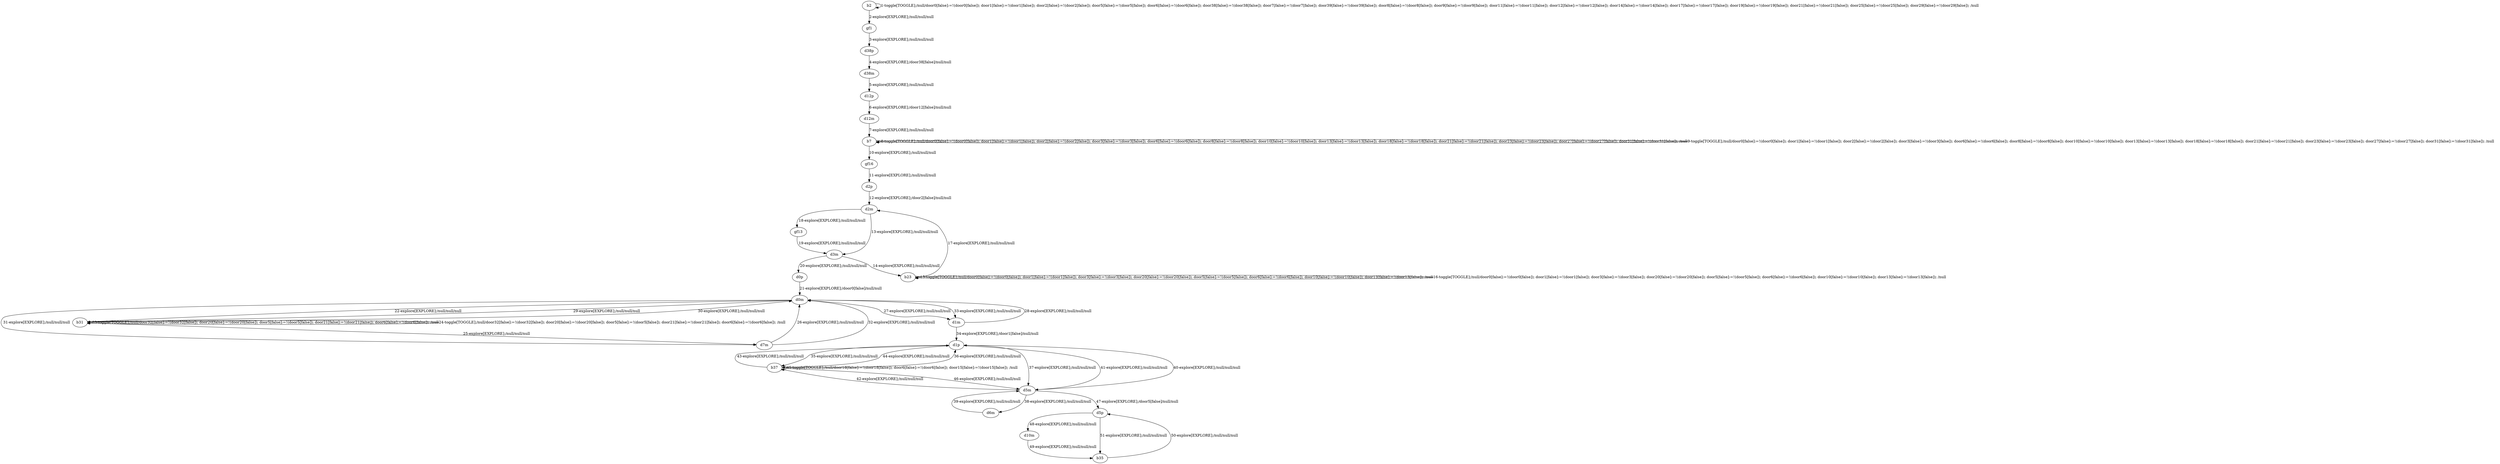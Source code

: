 # Total number of goals covered by this test: 2
# d5p --> b35
# b35 --> d5p

digraph g {
"b2" -> "b2" [label = "1-toggle[TOGGLE];/null/door0[false]:=!(door0[false]); door1[false]:=!(door1[false]); door2[false]:=!(door2[false]); door5[false]:=!(door5[false]); door6[false]:=!(door6[false]); door38[false]:=!(door38[false]); door7[false]:=!(door7[false]); door39[false]:=!(door39[false]); door8[false]:=!(door8[false]); door9[false]:=!(door9[false]); door11[false]:=!(door11[false]); door12[false]:=!(door12[false]); door14[false]:=!(door14[false]); door17[false]:=!(door17[false]); door19[false]:=!(door19[false]); door21[false]:=!(door21[false]); door25[false]:=!(door25[false]); door29[false]:=!(door29[false]); /null"];
"b2" -> "gf1" [label = "2-explore[EXPLORE];/null/null/null"];
"gf1" -> "d38p" [label = "3-explore[EXPLORE];/null/null/null"];
"d38p" -> "d38m" [label = "4-explore[EXPLORE];/door38[false]/null/null"];
"d38m" -> "d12p" [label = "5-explore[EXPLORE];/null/null/null"];
"d12p" -> "d12m" [label = "6-explore[EXPLORE];/door12[false]/null/null"];
"d12m" -> "b7" [label = "7-explore[EXPLORE];/null/null/null"];
"b7" -> "b7" [label = "8-toggle[TOGGLE];/null/door0[false]:=!(door0[false]); door1[false]:=!(door1[false]); door2[false]:=!(door2[false]); door3[false]:=!(door3[false]); door6[false]:=!(door6[false]); door8[false]:=!(door8[false]); door10[false]:=!(door10[false]); door13[false]:=!(door13[false]); door18[false]:=!(door18[false]); door21[false]:=!(door21[false]); door23[false]:=!(door23[false]); door27[false]:=!(door27[false]); door31[false]:=!(door31[false]); /null"];
"b7" -> "b7" [label = "9-toggle[TOGGLE];/null/door0[false]:=!(door0[false]); door1[false]:=!(door1[false]); door2[false]:=!(door2[false]); door3[false]:=!(door3[false]); door6[false]:=!(door6[false]); door8[false]:=!(door8[false]); door10[false]:=!(door10[false]); door13[false]:=!(door13[false]); door18[false]:=!(door18[false]); door21[false]:=!(door21[false]); door23[false]:=!(door23[false]); door27[false]:=!(door27[false]); door31[false]:=!(door31[false]); /null"];
"b7" -> "gf16" [label = "10-explore[EXPLORE];/null/null/null"];
"gf16" -> "d2p" [label = "11-explore[EXPLORE];/null/null/null"];
"d2p" -> "d2m" [label = "12-explore[EXPLORE];/door2[false]/null/null"];
"d2m" -> "d3m" [label = "13-explore[EXPLORE];/null/null/null"];
"d3m" -> "b23" [label = "14-explore[EXPLORE];/null/null/null"];
"b23" -> "b23" [label = "15-toggle[TOGGLE];/null/door0[false]:=!(door0[false]); door1[false]:=!(door1[false]); door3[false]:=!(door3[false]); door20[false]:=!(door20[false]); door5[false]:=!(door5[false]); door6[false]:=!(door6[false]); door10[false]:=!(door10[false]); door13[false]:=!(door13[false]); /null"];
"b23" -> "b23" [label = "16-toggle[TOGGLE];/null/door0[false]:=!(door0[false]); door1[false]:=!(door1[false]); door3[false]:=!(door3[false]); door20[false]:=!(door20[false]); door5[false]:=!(door5[false]); door6[false]:=!(door6[false]); door10[false]:=!(door10[false]); door13[false]:=!(door13[false]); /null"];
"b23" -> "d2m" [label = "17-explore[EXPLORE];/null/null/null"];
"d2m" -> "gf13" [label = "18-explore[EXPLORE];/null/null/null"];
"gf13" -> "d3m" [label = "19-explore[EXPLORE];/null/null/null"];
"d3m" -> "d0p" [label = "20-explore[EXPLORE];/null/null/null"];
"d0p" -> "d0m" [label = "21-explore[EXPLORE];/door0[false]/null/null"];
"d0m" -> "b31" [label = "22-explore[EXPLORE];/null/null/null"];
"b31" -> "b31" [label = "23-toggle[TOGGLE];/null/door32[false]:=!(door32[false]); door20[false]:=!(door20[false]); door5[false]:=!(door5[false]); door21[false]:=!(door21[false]); door6[false]:=!(door6[false]); /null"];
"b31" -> "b31" [label = "24-toggle[TOGGLE];/null/door32[false]:=!(door32[false]); door20[false]:=!(door20[false]); door5[false]:=!(door5[false]); door21[false]:=!(door21[false]); door6[false]:=!(door6[false]); /null"];
"b31" -> "d7m" [label = "25-explore[EXPLORE];/null/null/null"];
"d7m" -> "d0m" [label = "26-explore[EXPLORE];/null/null/null"];
"d0m" -> "d1m" [label = "27-explore[EXPLORE];/null/null/null"];
"d1m" -> "d0m" [label = "28-explore[EXPLORE];/null/null/null"];
"d0m" -> "b31" [label = "29-explore[EXPLORE];/null/null/null"];
"b31" -> "d0m" [label = "30-explore[EXPLORE];/null/null/null"];
"d0m" -> "d7m" [label = "31-explore[EXPLORE];/null/null/null"];
"d7m" -> "d0m" [label = "32-explore[EXPLORE];/null/null/null"];
"d0m" -> "d1m" [label = "33-explore[EXPLORE];/null/null/null"];
"d1m" -> "d1p" [label = "34-explore[EXPLORE];/door1[false]/null/null"];
"d1p" -> "b37" [label = "35-explore[EXPLORE];/null/null/null"];
"b37" -> "d1p" [label = "36-explore[EXPLORE];/null/null/null"];
"d1p" -> "d5m" [label = "37-explore[EXPLORE];/null/null/null"];
"d5m" -> "d6m" [label = "38-explore[EXPLORE];/null/null/null"];
"d6m" -> "d5m" [label = "39-explore[EXPLORE];/null/null/null"];
"d5m" -> "d1p" [label = "40-explore[EXPLORE];/null/null/null"];
"d1p" -> "d5m" [label = "41-explore[EXPLORE];/null/null/null"];
"d5m" -> "b37" [label = "42-explore[EXPLORE];/null/null/null"];
"b37" -> "d1p" [label = "43-explore[EXPLORE];/null/null/null"];
"d1p" -> "b37" [label = "44-explore[EXPLORE];/null/null/null"];
"b37" -> "b37" [label = "45-toggle[TOGGLE];/null/door18[false]:=!(door18[false]); door6[false]:=!(door6[false]); door15[false]:=!(door15[false]); /null"];
"b37" -> "d5m" [label = "46-explore[EXPLORE];/null/null/null"];
"d5m" -> "d5p" [label = "47-explore[EXPLORE];/door5[false]/null/null"];
"d5p" -> "d10m" [label = "48-explore[EXPLORE];/null/null/null"];
"d10m" -> "b35" [label = "49-explore[EXPLORE];/null/null/null"];
"b35" -> "d5p" [label = "50-explore[EXPLORE];/null/null/null"];
"d5p" -> "b35" [label = "51-explore[EXPLORE];/null/null/null"];
}